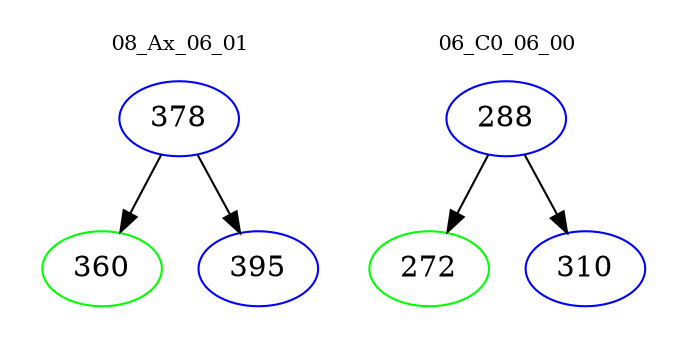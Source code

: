 digraph{
subgraph cluster_0 {
color = white
label = "08_Ax_06_01";
fontsize=10;
T0_378 [label="378", color="blue"]
T0_378 -> T0_360 [color="black"]
T0_360 [label="360", color="green"]
T0_378 -> T0_395 [color="black"]
T0_395 [label="395", color="blue"]
}
subgraph cluster_1 {
color = white
label = "06_C0_06_00";
fontsize=10;
T1_288 [label="288", color="blue"]
T1_288 -> T1_272 [color="black"]
T1_272 [label="272", color="green"]
T1_288 -> T1_310 [color="black"]
T1_310 [label="310", color="blue"]
}
}
